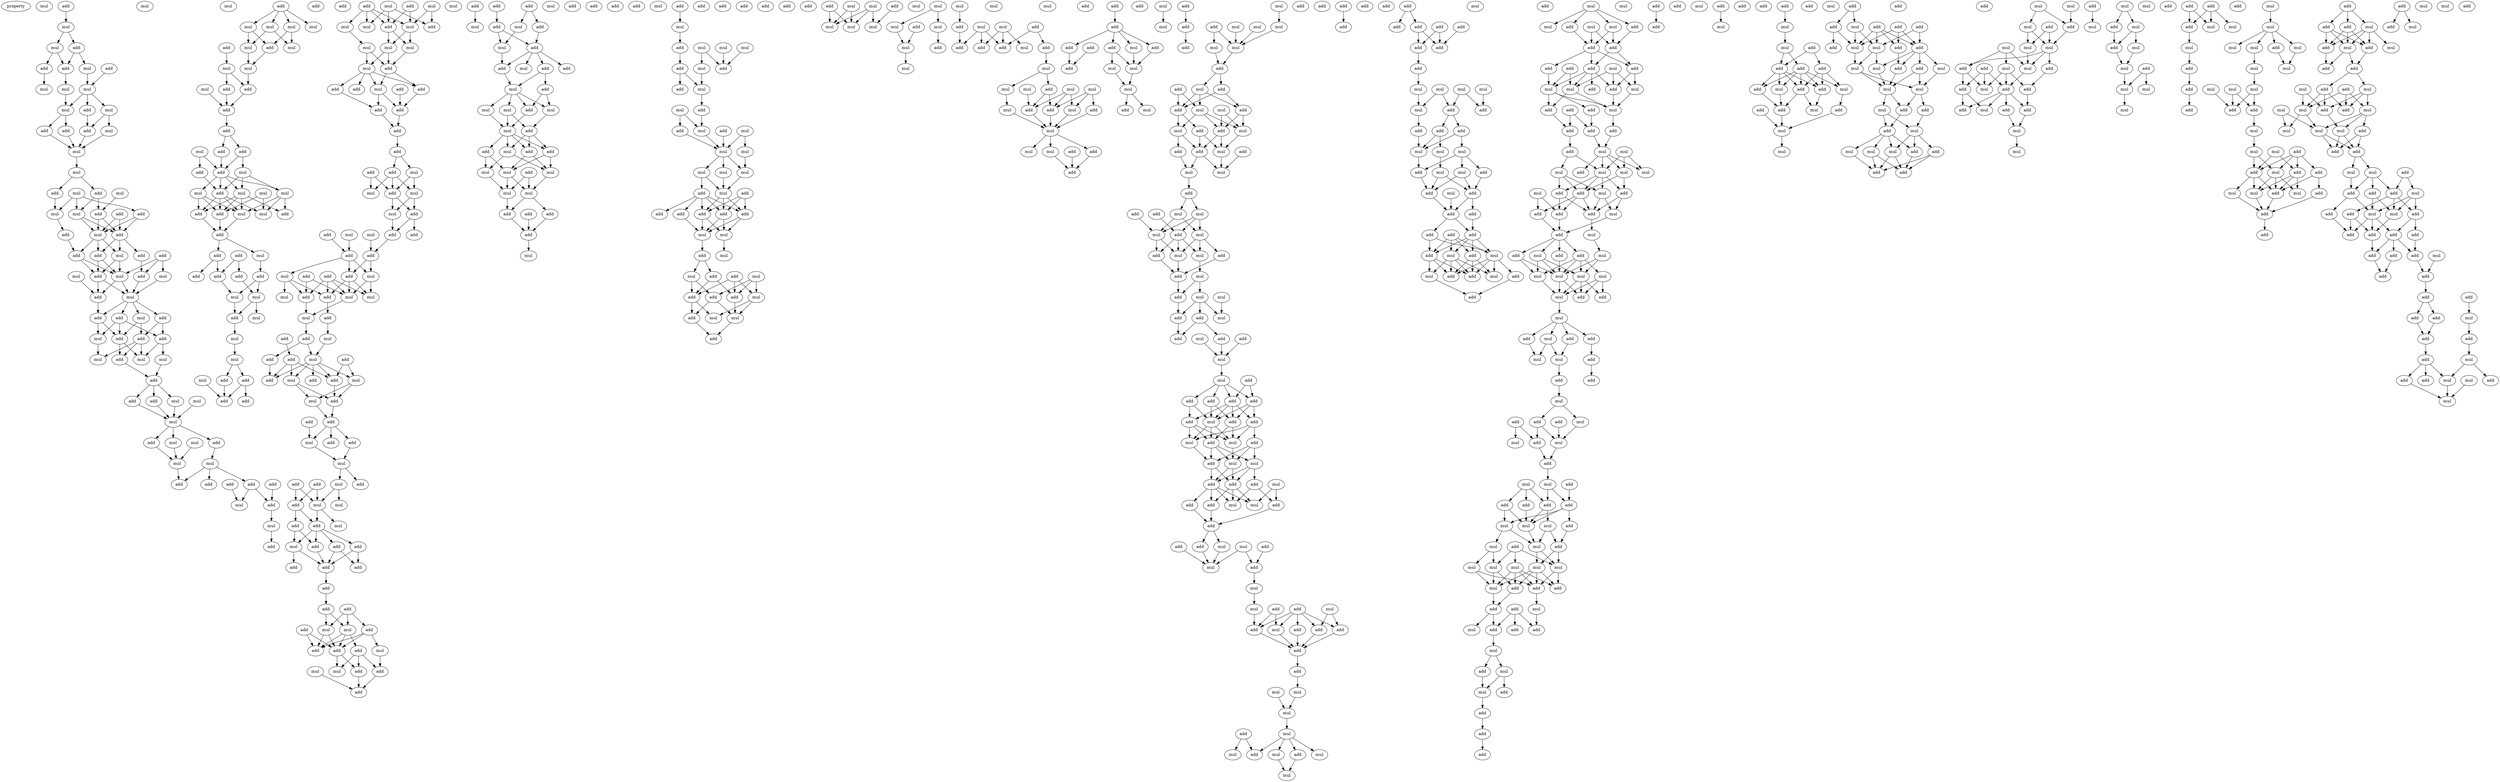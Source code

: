 digraph {
    node [fontcolor=black]
    property [mul=2,lf=1.1]
    0 [ label = mul ];
    1 [ label = add ];
    2 [ label = mul ];
    3 [ label = mul ];
    4 [ label = mul ];
    5 [ label = mul ];
    6 [ label = add ];
    7 [ label = add ];
    8 [ label = add ];
    9 [ label = add ];
    10 [ label = mul ];
    11 [ label = mul ];
    12 [ label = mul ];
    13 [ label = mul ];
    14 [ label = mul ];
    15 [ label = mul ];
    16 [ label = add ];
    17 [ label = add ];
    18 [ label = add ];
    19 [ label = add ];
    20 [ label = mul ];
    21 [ label = mul ];
    22 [ label = mul ];
    23 [ label = add ];
    24 [ label = add ];
    25 [ label = mul ];
    26 [ label = mul ];
    27 [ label = mul ];
    28 [ label = add ];
    29 [ label = add ];
    30 [ label = mul ];
    31 [ label = add ];
    32 [ label = mul ];
    33 [ label = add ];
    34 [ label = add ];
    35 [ label = add ];
    36 [ label = add ];
    37 [ label = add ];
    38 [ label = add ];
    39 [ label = mul ];
    40 [ label = mul ];
    41 [ label = add ];
    42 [ label = mul ];
    43 [ label = mul ];
    44 [ label = add ];
    45 [ label = mul ];
    46 [ label = add ];
    47 [ label = add ];
    48 [ label = mul ];
    49 [ label = add ];
    50 [ label = add ];
    51 [ label = mul ];
    52 [ label = add ];
    53 [ label = add ];
    54 [ label = add ];
    55 [ label = mul ];
    56 [ label = add ];
    57 [ label = mul ];
    58 [ label = mul ];
    59 [ label = add ];
    60 [ label = add ];
    61 [ label = add ];
    62 [ label = mul ];
    63 [ label = mul ];
    64 [ label = mul ];
    65 [ label = add ];
    66 [ label = mul ];
    67 [ label = add ];
    68 [ label = mul ];
    69 [ label = mul ];
    70 [ label = mul ];
    71 [ label = add ];
    72 [ label = add ];
    73 [ label = add ];
    74 [ label = add ];
    75 [ label = add ];
    76 [ label = mul ];
    77 [ label = add ];
    78 [ label = mul ];
    79 [ label = add ];
    80 [ label = add ];
    81 [ label = mul ];
    82 [ label = mul ];
    83 [ label = mul ];
    84 [ label = mul ];
    85 [ label = mul ];
    86 [ label = add ];
    87 [ label = add ];
    88 [ label = mul ];
    89 [ label = mul ];
    90 [ label = mul ];
    91 [ label = mul ];
    92 [ label = add ];
    93 [ label = add ];
    94 [ label = add ];
    95 [ label = add ];
    96 [ label = add ];
    97 [ label = add ];
    98 [ label = add ];
    99 [ label = mul ];
    100 [ label = mul ];
    101 [ label = add ];
    102 [ label = add ];
    103 [ label = mul ];
    104 [ label = mul ];
    105 [ label = add ];
    106 [ label = mul ];
    107 [ label = mul ];
    108 [ label = add ];
    109 [ label = add ];
    110 [ label = add ];
    111 [ label = mul ];
    112 [ label = mul ];
    113 [ label = add ];
    114 [ label = add ];
    115 [ label = mul ];
    116 [ label = add ];
    117 [ label = add ];
    118 [ label = add ];
    119 [ label = add ];
    120 [ label = add ];
    121 [ label = mul ];
    122 [ label = mul ];
    123 [ label = add ];
    124 [ label = mul ];
    125 [ label = mul ];
    126 [ label = mul ];
    127 [ label = add ];
    128 [ label = add ];
    129 [ label = mul ];
    130 [ label = add ];
    131 [ label = add ];
    132 [ label = add ];
    133 [ label = add ];
    134 [ label = mul ];
    135 [ label = mul ];
    136 [ label = add ];
    137 [ label = add ];
    138 [ label = add ];
    139 [ label = mul ];
    140 [ label = mul ];
    141 [ label = mul ];
    142 [ label = mul ];
    143 [ label = mul ];
    144 [ label = mul ];
    145 [ label = add ];
    146 [ label = mul ];
    147 [ label = add ];
    148 [ label = add ];
    149 [ label = add ];
    150 [ label = mul ];
    151 [ label = add ];
    152 [ label = add ];
    153 [ label = add ];
    154 [ label = add ];
    155 [ label = add ];
    156 [ label = add ];
    157 [ label = mul ];
    158 [ label = add ];
    159 [ label = mul ];
    160 [ label = add ];
    161 [ label = mul ];
    162 [ label = mul ];
    163 [ label = add ];
    164 [ label = mul ];
    165 [ label = add ];
    166 [ label = add ];
    167 [ label = add ];
    168 [ label = mul ];
    169 [ label = add ];
    170 [ label = add ];
    171 [ label = add ];
    172 [ label = mul ];
    173 [ label = add ];
    174 [ label = add ];
    175 [ label = mul ];
    176 [ label = add ];
    177 [ label = mul ];
    178 [ label = mul ];
    179 [ label = add ];
    180 [ label = mul ];
    181 [ label = mul ];
    182 [ label = add ];
    183 [ label = add ];
    184 [ label = add ];
    185 [ label = mul ];
    186 [ label = add ];
    187 [ label = mul ];
    188 [ label = add ];
    189 [ label = add ];
    190 [ label = mul ];
    191 [ label = mul ];
    192 [ label = add ];
    193 [ label = add ];
    194 [ label = add ];
    195 [ label = mul ];
    196 [ label = add ];
    197 [ label = add ];
    198 [ label = add ];
    199 [ label = mul ];
    200 [ label = add ];
    201 [ label = add ];
    202 [ label = mul ];
    203 [ label = mul ];
    204 [ label = mul ];
    205 [ label = add ];
    206 [ label = add ];
    207 [ label = add ];
    208 [ label = add ];
    209 [ label = mul ];
    210 [ label = mul ];
    211 [ label = mul ];
    212 [ label = add ];
    213 [ label = add ];
    214 [ label = add ];
    215 [ label = mul ];
    216 [ label = add ];
    217 [ label = add ];
    218 [ label = add ];
    219 [ label = add ];
    220 [ label = add ];
    221 [ label = add ];
    222 [ label = add ];
    223 [ label = add ];
    224 [ label = add ];
    225 [ label = mul ];
    226 [ label = mul ];
    227 [ label = add ];
    228 [ label = add ];
    229 [ label = add ];
    230 [ label = add ];
    231 [ label = mul ];
    232 [ label = mul ];
    233 [ label = add ];
    234 [ label = add ];
    235 [ label = mul ];
    236 [ label = add ];
    237 [ label = add ];
    238 [ label = add ];
    239 [ label = add ];
    240 [ label = mul ];
    241 [ label = add ];
    242 [ label = mul ];
    243 [ label = add ];
    244 [ label = mul ];
    245 [ label = mul ];
    246 [ label = add ];
    247 [ label = add ];
    248 [ label = add ];
    249 [ label = add ];
    250 [ label = mul ];
    251 [ label = add ];
    252 [ label = mul ];
    253 [ label = add ];
    254 [ label = mul ];
    255 [ label = mul ];
    256 [ label = mul ];
    257 [ label = add ];
    258 [ label = add ];
    259 [ label = mul ];
    260 [ label = mul ];
    261 [ label = add ];
    262 [ label = add ];
    263 [ label = add ];
    264 [ label = add ];
    265 [ label = add ];
    266 [ label = mul ];
    267 [ label = mul ];
    268 [ label = mul ];
    269 [ label = mul ];
    270 [ label = mul ];
    271 [ label = add ];
    272 [ label = add ];
    273 [ label = add ];
    274 [ label = add ];
    275 [ label = mul ];
    276 [ label = add ];
    277 [ label = add ];
    278 [ label = mul ];
    279 [ label = add ];
    280 [ label = add ];
    281 [ label = mul ];
    282 [ label = mul ];
    283 [ label = mul ];
    284 [ label = mul ];
    285 [ label = add ];
    286 [ label = mul ];
    287 [ label = add ];
    288 [ label = add ];
    289 [ label = add ];
    290 [ label = mul ];
    291 [ label = mul ];
    292 [ label = add ];
    293 [ label = add ];
    294 [ label = add ];
    295 [ label = add ];
    296 [ label = mul ];
    297 [ label = mul ];
    298 [ label = mul ];
    299 [ label = mul ];
    300 [ label = mul ];
    301 [ label = add ];
    302 [ label = mul ];
    303 [ label = mul ];
    304 [ label = add ];
    305 [ label = add ];
    306 [ label = mul ];
    307 [ label = add ];
    308 [ label = add ];
    309 [ label = add ];
    310 [ label = add ];
    311 [ label = add ];
    312 [ label = mul ];
    313 [ label = mul ];
    314 [ label = add ];
    315 [ label = mul ];
    316 [ label = mul ];
    317 [ label = mul ];
    318 [ label = add ];
    319 [ label = add ];
    320 [ label = add ];
    321 [ label = add ];
    322 [ label = mul ];
    323 [ label = add ];
    324 [ label = mul ];
    325 [ label = add ];
    326 [ label = mul ];
    327 [ label = add ];
    328 [ label = add ];
    329 [ label = add ];
    330 [ label = add ];
    331 [ label = add ];
    332 [ label = mul ];
    333 [ label = mul ];
    334 [ label = add ];
    335 [ label = mul ];
    336 [ label = mul ];
    337 [ label = mul ];
    338 [ label = mul ];
    339 [ label = mul ];
    340 [ label = add ];
    341 [ label = mul ];
    342 [ label = mul ];
    343 [ label = mul ];
    344 [ label = add ];
    345 [ label = mul ];
    346 [ label = mul ];
    347 [ label = mul ];
    348 [ label = add ];
    349 [ label = add ];
    350 [ label = mul ];
    351 [ label = mul ];
    352 [ label = add ];
    353 [ label = mul ];
    354 [ label = add ];
    355 [ label = add ];
    356 [ label = add ];
    357 [ label = mul ];
    358 [ label = mul ];
    359 [ label = mul ];
    360 [ label = mul ];
    361 [ label = mul ];
    362 [ label = add ];
    363 [ label = add ];
    364 [ label = add ];
    365 [ label = mul ];
    366 [ label = add ];
    367 [ label = mul ];
    368 [ label = mul ];
    369 [ label = mul ];
    370 [ label = add ];
    371 [ label = add ];
    372 [ label = mul ];
    373 [ label = mul ];
    374 [ label = add ];
    375 [ label = add ];
    376 [ label = add ];
    377 [ label = add ];
    378 [ label = add ];
    379 [ label = add ];
    380 [ label = add ];
    381 [ label = add ];
    382 [ label = mul ];
    383 [ label = add ];
    384 [ label = add ];
    385 [ label = mul ];
    386 [ label = mul ];
    387 [ label = mul ];
    388 [ label = mul ];
    389 [ label = add ];
    390 [ label = add ];
    391 [ label = mul ];
    392 [ label = add ];
    393 [ label = mul ];
    394 [ label = add ];
    395 [ label = mul ];
    396 [ label = mul ];
    397 [ label = mul ];
    398 [ label = add ];
    399 [ label = mul ];
    400 [ label = mul ];
    401 [ label = mul ];
    402 [ label = add ];
    403 [ label = mul ];
    404 [ label = add ];
    405 [ label = add ];
    406 [ label = mul ];
    407 [ label = add ];
    408 [ label = mul ];
    409 [ label = add ];
    410 [ label = mul ];
    411 [ label = mul ];
    412 [ label = add ];
    413 [ label = add ];
    414 [ label = add ];
    415 [ label = add ];
    416 [ label = mul ];
    417 [ label = add ];
    418 [ label = mul ];
    419 [ label = mul ];
    420 [ label = add ];
    421 [ label = add ];
    422 [ label = add ];
    423 [ label = mul ];
    424 [ label = mul ];
    425 [ label = mul ];
    426 [ label = add ];
    427 [ label = mul ];
    428 [ label = add ];
    429 [ label = add ];
    430 [ label = mul ];
    431 [ label = mul ];
    432 [ label = add ];
    433 [ label = mul ];
    434 [ label = mul ];
    435 [ label = add ];
    436 [ label = mul ];
    437 [ label = mul ];
    438 [ label = add ];
    439 [ label = add ];
    440 [ label = add ];
    441 [ label = mul ];
    442 [ label = add ];
    443 [ label = add ];
    444 [ label = mul ];
    445 [ label = add ];
    446 [ label = mul ];
    447 [ label = add ];
    448 [ label = add ];
    449 [ label = add ];
    450 [ label = add ];
    451 [ label = add ];
    452 [ label = mul ];
    453 [ label = add ];
    454 [ label = add ];
    455 [ label = mul ];
    456 [ label = add ];
    457 [ label = mul ];
    458 [ label = add ];
    459 [ label = add ];
    460 [ label = mul ];
    461 [ label = mul ];
    462 [ label = mul ];
    463 [ label = add ];
    464 [ label = add ];
    465 [ label = add ];
    466 [ label = add ];
    467 [ label = add ];
    468 [ label = mul ];
    469 [ label = add ];
    470 [ label = mul ];
    471 [ label = add ];
    472 [ label = add ];
    473 [ label = add ];
    474 [ label = mul ];
    475 [ label = mul ];
    476 [ label = add ];
    477 [ label = add ];
    478 [ label = mul ];
    479 [ label = mul ];
    480 [ label = mul ];
    481 [ label = add ];
    482 [ label = add ];
    483 [ label = mul ];
    484 [ label = mul ];
    485 [ label = add ];
    486 [ label = add ];
    487 [ label = add ];
    488 [ label = add ];
    489 [ label = add ];
    490 [ label = add ];
    491 [ label = add ];
    492 [ label = add ];
    493 [ label = mul ];
    494 [ label = mul ];
    495 [ label = mul ];
    496 [ label = add ];
    497 [ label = mul ];
    498 [ label = add ];
    499 [ label = add ];
    500 [ label = mul ];
    501 [ label = mul ];
    502 [ label = mul ];
    503 [ label = mul ];
    504 [ label = add ];
    505 [ label = add ];
    506 [ label = add ];
    507 [ label = add ];
    508 [ label = add ];
    509 [ label = add ];
    510 [ label = add ];
    511 [ label = add ];
    512 [ label = add ];
    513 [ label = mul ];
    514 [ label = add ];
    515 [ label = add ];
    516 [ label = add ];
    517 [ label = mul ];
    518 [ label = mul ];
    519 [ label = mul ];
    520 [ label = mul ];
    521 [ label = mul ];
    522 [ label = add ];
    523 [ label = add ];
    524 [ label = add ];
    525 [ label = add ];
    526 [ label = add ];
    527 [ label = mul ];
    528 [ label = mul ];
    529 [ label = mul ];
    530 [ label = mul ];
    531 [ label = mul ];
    532 [ label = add ];
    533 [ label = add ];
    534 [ label = add ];
    535 [ label = add ];
    536 [ label = mul ];
    537 [ label = add ];
    538 [ label = add ];
    539 [ label = add ];
    540 [ label = add ];
    541 [ label = add ];
    542 [ label = add ];
    543 [ label = add ];
    544 [ label = mul ];
    545 [ label = mul ];
    546 [ label = add ];
    547 [ label = mul ];
    548 [ label = add ];
    549 [ label = mul ];
    550 [ label = add ];
    551 [ label = add ];
    552 [ label = add ];
    553 [ label = mul ];
    554 [ label = add ];
    555 [ label = mul ];
    556 [ label = mul ];
    557 [ label = mul ];
    558 [ label = add ];
    559 [ label = add ];
    560 [ label = add ];
    561 [ label = add ];
    562 [ label = add ];
    563 [ label = mul ];
    564 [ label = add ];
    565 [ label = add ];
    566 [ label = add ];
    567 [ label = mul ];
    568 [ label = mul ];
    569 [ label = add ];
    570 [ label = mul ];
    571 [ label = add ];
    572 [ label = mul ];
    573 [ label = add ];
    574 [ label = add ];
    575 [ label = add ];
    576 [ label = add ];
    577 [ label = add ];
    578 [ label = mul ];
    579 [ label = add ];
    580 [ label = mul ];
    581 [ label = add ];
    582 [ label = mul ];
    583 [ label = mul ];
    584 [ label = mul ];
    585 [ label = mul ];
    586 [ label = add ];
    587 [ label = add ];
    588 [ label = add ];
    589 [ label = mul ];
    590 [ label = mul ];
    591 [ label = mul ];
    592 [ label = add ];
    593 [ label = add ];
    594 [ label = add ];
    595 [ label = mul ];
    596 [ label = add ];
    597 [ label = mul ];
    598 [ label = add ];
    599 [ label = add ];
    600 [ label = add ];
    601 [ label = mul ];
    602 [ label = mul ];
    603 [ label = mul ];
    604 [ label = mul ];
    605 [ label = mul ];
    606 [ label = mul ];
    607 [ label = mul ];
    608 [ label = add ];
    609 [ label = add ];
    610 [ label = mul ];
    611 [ label = add ];
    612 [ label = add ];
    613 [ label = add ];
    614 [ label = mul ];
    615 [ label = mul ];
    616 [ label = mul ];
    617 [ label = add ];
    618 [ label = add ];
    619 [ label = add ];
    620 [ label = mul ];
    621 [ label = add ];
    622 [ label = add ];
    623 [ label = mul ];
    624 [ label = add ];
    625 [ label = add ];
    626 [ label = mul ];
    627 [ label = mul ];
    628 [ label = add ];
    629 [ label = mul ];
    630 [ label = mul ];
    631 [ label = add ];
    632 [ label = add ];
    633 [ label = add ];
    634 [ label = add ];
    635 [ label = add ];
    636 [ label = mul ];
    637 [ label = mul ];
    638 [ label = mul ];
    639 [ label = add ];
    640 [ label = mul ];
    641 [ label = mul ];
    642 [ label = add ];
    643 [ label = add ];
    644 [ label = mul ];
    645 [ label = mul ];
    646 [ label = mul ];
    647 [ label = mul ];
    648 [ label = mul ];
    649 [ label = mul ];
    650 [ label = add ];
    651 [ label = add ];
    652 [ label = add ];
    653 [ label = add ];
    654 [ label = add ];
    655 [ label = mul ];
    656 [ label = mul ];
    657 [ label = add ];
    658 [ label = add ];
    659 [ label = add ];
    660 [ label = add ];
    661 [ label = mul ];
    662 [ label = add ];
    663 [ label = add ];
    664 [ label = mul ];
    665 [ label = add ];
    666 [ label = add ];
    667 [ label = mul ];
    668 [ label = mul ];
    669 [ label = add ];
    670 [ label = add ];
    671 [ label = add ];
    672 [ label = mul ];
    673 [ label = add ];
    674 [ label = add ];
    675 [ label = add ];
    676 [ label = add ];
    677 [ label = mul ];
    678 [ label = add ];
    679 [ label = mul ];
    680 [ label = add ];
    681 [ label = add ];
    682 [ label = add ];
    683 [ label = add ];
    684 [ label = add ];
    685 [ label = mul ];
    686 [ label = add ];
    687 [ label = mul ];
    688 [ label = add ];
    689 [ label = add ];
    690 [ label = add ];
    691 [ label = add ];
    692 [ label = mul ];
    693 [ label = mul ];
    694 [ label = mul ];
    695 [ label = mul ];
    696 [ label = add ];
    697 [ label = add ];
    698 [ label = add ];
    699 [ label = add ];
    700 [ label = add ];
    701 [ label = mul ];
    702 [ label = mul ];
    703 [ label = add ];
    704 [ label = add ];
    705 [ label = mul ];
    706 [ label = add ];
    707 [ label = mul ];
    708 [ label = add ];
    709 [ label = mul ];
    710 [ label = mul ];
    711 [ label = add ];
    712 [ label = mul ];
    713 [ label = mul ];
    714 [ label = add ];
    715 [ label = add ];
    716 [ label = add ];
    717 [ label = mul ];
    718 [ label = add ];
    719 [ label = mul ];
    720 [ label = add ];
    721 [ label = mul ];
    722 [ label = mul ];
    723 [ label = add ];
    724 [ label = add ];
    725 [ label = mul ];
    726 [ label = add ];
    727 [ label = add ];
    728 [ label = mul ];
    729 [ label = mul ];
    730 [ label = add ];
    731 [ label = mul ];
    732 [ label = add ];
    733 [ label = mul ];
    734 [ label = mul ];
    735 [ label = mul ];
    736 [ label = add ];
    737 [ label = add ];
    738 [ label = add ];
    739 [ label = mul ];
    740 [ label = mul ];
    741 [ label = add ];
    742 [ label = add ];
    743 [ label = mul ];
    744 [ label = add ];
    745 [ label = mul ];
    746 [ label = add ];
    747 [ label = add ];
    748 [ label = add ];
    749 [ label = mul ];
    750 [ label = add ];
    751 [ label = mul ];
    752 [ label = mul ];
    753 [ label = mul ];
    754 [ label = mul ];
    755 [ label = add ];
    756 [ label = add ];
    757 [ label = mul ];
    758 [ label = mul ];
    759 [ label = add ];
    760 [ label = mul ];
    761 [ label = mul ];
    762 [ label = mul ];
    763 [ label = mul ];
    764 [ label = add ];
    765 [ label = add ];
    766 [ label = add ];
    767 [ label = mul ];
    768 [ label = mul ];
    769 [ label = add ];
    770 [ label = mul ];
    771 [ label = add ];
    772 [ label = add ];
    773 [ label = add ];
    774 [ label = add ];
    775 [ label = mul ];
    776 [ label = mul ];
    777 [ label = mul ];
    778 [ label = mul ];
    779 [ label = add ];
    780 [ label = mul ];
    781 [ label = mul ];
    782 [ label = mul ];
    783 [ label = mul ];
    784 [ label = mul ];
    785 [ label = mul ];
    786 [ label = add ];
    787 [ label = add ];
    788 [ label = mul ];
    789 [ label = mul ];
    790 [ label = mul ];
    791 [ label = add ];
    792 [ label = add ];
    793 [ label = add ];
    794 [ label = mul ];
    795 [ label = add ];
    796 [ label = mul ];
    797 [ label = add ];
    798 [ label = add ];
    799 [ label = mul ];
    800 [ label = mul ];
    801 [ label = add ];
    802 [ label = add ];
    803 [ label = add ];
    804 [ label = add ];
    805 [ label = mul ];
    806 [ label = add ];
    807 [ label = add ];
    808 [ label = add ];
    809 [ label = mul ];
    810 [ label = mul ];
    811 [ label = add ];
    812 [ label = add ];
    813 [ label = mul ];
    814 [ label = add ];
    815 [ label = mul ];
    816 [ label = add ];
    817 [ label = mul ];
    818 [ label = add ];
    819 [ label = mul ];
    820 [ label = add ];
    821 [ label = mul ];
    822 [ label = mul ];
    823 [ label = add ];
    824 [ label = mul ];
    825 [ label = mul ];
    826 [ label = add ];
    827 [ label = add ];
    828 [ label = mul ];
    829 [ label = add ];
    830 [ label = mul ];
    831 [ label = mul ];
    832 [ label = add ];
    833 [ label = add ];
    834 [ label = add ];
    835 [ label = add ];
    836 [ label = mul ];
    837 [ label = add ];
    838 [ label = mul ];
    839 [ label = add ];
    840 [ label = add ];
    841 [ label = add ];
    842 [ label = add ];
    843 [ label = add ];
    844 [ label = mul ];
    845 [ label = add ];
    846 [ label = add ];
    847 [ label = add ];
    848 [ label = add ];
    849 [ label = add ];
    850 [ label = add ];
    851 [ label = add ];
    852 [ label = mul ];
    853 [ label = add ];
    854 [ label = add ];
    855 [ label = add ];
    856 [ label = add ];
    857 [ label = add ];
    858 [ label = mul ];
    859 [ label = mul ];
    860 [ label = mul ];
    861 [ label = add ];
    862 [ label = add ];
    863 [ label = add ];
    864 [ label = mul ];
    865 [ label = add ];
    866 [ label = add ];
    867 [ label = mul ];
    868 [ label = mul ];
    869 [ label = mul ];
    870 [ label = add ];
    1 -> 4 [ name = 0 ];
    4 -> 5 [ name = 1 ];
    4 -> 6 [ name = 2 ];
    5 -> 7 [ name = 3 ];
    5 -> 9 [ name = 4 ];
    6 -> 9 [ name = 5 ];
    6 -> 10 [ name = 6 ];
    7 -> 11 [ name = 7 ];
    8 -> 13 [ name = 8 ];
    9 -> 12 [ name = 9 ];
    10 -> 13 [ name = 10 ];
    12 -> 14 [ name = 11 ];
    13 -> 14 [ name = 12 ];
    13 -> 15 [ name = 13 ];
    13 -> 16 [ name = 14 ];
    14 -> 17 [ name = 15 ];
    14 -> 18 [ name = 16 ];
    15 -> 19 [ name = 17 ];
    15 -> 20 [ name = 18 ];
    16 -> 19 [ name = 19 ];
    17 -> 21 [ name = 20 ];
    18 -> 21 [ name = 21 ];
    19 -> 21 [ name = 22 ];
    20 -> 21 [ name = 23 ];
    21 -> 22 [ name = 24 ];
    22 -> 23 [ name = 25 ];
    22 -> 24 [ name = 26 ];
    23 -> 27 [ name = 27 ];
    24 -> 30 [ name = 28 ];
    24 -> 31 [ name = 29 ];
    25 -> 31 [ name = 30 ];
    26 -> 27 [ name = 31 ];
    26 -> 29 [ name = 32 ];
    26 -> 30 [ name = 33 ];
    27 -> 33 [ name = 34 ];
    28 -> 32 [ name = 35 ];
    28 -> 34 [ name = 36 ];
    29 -> 32 [ name = 37 ];
    29 -> 34 [ name = 38 ];
    30 -> 32 [ name = 39 ];
    30 -> 34 [ name = 40 ];
    31 -> 32 [ name = 41 ];
    31 -> 34 [ name = 42 ];
    32 -> 35 [ name = 43 ];
    32 -> 38 [ name = 44 ];
    32 -> 39 [ name = 45 ];
    33 -> 35 [ name = 46 ];
    34 -> 37 [ name = 47 ];
    34 -> 38 [ name = 48 ];
    34 -> 39 [ name = 49 ];
    35 -> 40 [ name = 50 ];
    35 -> 41 [ name = 51 ];
    36 -> 40 [ name = 52 ];
    36 -> 42 [ name = 53 ];
    36 -> 44 [ name = 54 ];
    37 -> 44 [ name = 55 ];
    38 -> 40 [ name = 56 ];
    38 -> 41 [ name = 57 ];
    39 -> 40 [ name = 58 ];
    39 -> 41 [ name = 59 ];
    40 -> 45 [ name = 60 ];
    40 -> 46 [ name = 61 ];
    41 -> 45 [ name = 62 ];
    41 -> 46 [ name = 63 ];
    42 -> 45 [ name = 64 ];
    43 -> 46 [ name = 65 ];
    44 -> 45 [ name = 66 ];
    45 -> 47 [ name = 67 ];
    45 -> 48 [ name = 68 ];
    45 -> 49 [ name = 69 ];
    45 -> 50 [ name = 70 ];
    46 -> 47 [ name = 71 ];
    47 -> 51 [ name = 72 ];
    47 -> 52 [ name = 73 ];
    48 -> 52 [ name = 74 ];
    48 -> 53 [ name = 75 ];
    49 -> 51 [ name = 76 ];
    49 -> 52 [ name = 77 ];
    49 -> 54 [ name = 78 ];
    50 -> 53 [ name = 79 ];
    50 -> 54 [ name = 80 ];
    51 -> 55 [ name = 81 ];
    52 -> 56 [ name = 82 ];
    52 -> 57 [ name = 83 ];
    53 -> 55 [ name = 84 ];
    53 -> 56 [ name = 85 ];
    53 -> 57 [ name = 86 ];
    54 -> 57 [ name = 87 ];
    54 -> 58 [ name = 88 ];
    56 -> 59 [ name = 89 ];
    58 -> 59 [ name = 90 ];
    59 -> 60 [ name = 91 ];
    59 -> 61 [ name = 92 ];
    59 -> 62 [ name = 93 ];
    60 -> 64 [ name = 94 ];
    61 -> 64 [ name = 95 ];
    62 -> 64 [ name = 96 ];
    63 -> 64 [ name = 97 ];
    64 -> 65 [ name = 98 ];
    64 -> 66 [ name = 99 ];
    64 -> 67 [ name = 100 ];
    65 -> 69 [ name = 101 ];
    66 -> 69 [ name = 102 ];
    67 -> 70 [ name = 103 ];
    68 -> 69 [ name = 104 ];
    69 -> 75 [ name = 105 ];
    70 -> 71 [ name = 106 ];
    70 -> 73 [ name = 107 ];
    70 -> 75 [ name = 108 ];
    72 -> 77 [ name = 109 ];
    73 -> 76 [ name = 110 ];
    73 -> 77 [ name = 111 ];
    74 -> 76 [ name = 112 ];
    77 -> 78 [ name = 113 ];
    78 -> 79 [ name = 114 ];
    80 -> 81 [ name = 115 ];
    80 -> 82 [ name = 116 ];
    80 -> 83 [ name = 117 ];
    80 -> 84 [ name = 118 ];
    81 -> 85 [ name = 119 ];
    81 -> 87 [ name = 120 ];
    82 -> 87 [ name = 121 ];
    82 -> 88 [ name = 122 ];
    84 -> 85 [ name = 123 ];
    84 -> 88 [ name = 124 ];
    85 -> 90 [ name = 125 ];
    86 -> 89 [ name = 126 ];
    87 -> 90 [ name = 127 ];
    89 -> 92 [ name = 128 ];
    89 -> 93 [ name = 129 ];
    90 -> 92 [ name = 130 ];
    91 -> 94 [ name = 131 ];
    92 -> 94 [ name = 132 ];
    93 -> 94 [ name = 133 ];
    94 -> 95 [ name = 134 ];
    95 -> 96 [ name = 135 ];
    95 -> 97 [ name = 136 ];
    96 -> 100 [ name = 137 ];
    96 -> 101 [ name = 138 ];
    97 -> 101 [ name = 139 ];
    99 -> 101 [ name = 140 ];
    99 -> 102 [ name = 141 ];
    100 -> 103 [ name = 142 ];
    100 -> 105 [ name = 143 ];
    100 -> 106 [ name = 144 ];
    101 -> 103 [ name = 145 ];
    101 -> 104 [ name = 146 ];
    101 -> 105 [ name = 147 ];
    101 -> 106 [ name = 148 ];
    102 -> 105 [ name = 149 ];
    103 -> 108 [ name = 150 ];
    103 -> 109 [ name = 151 ];
    103 -> 110 [ name = 152 ];
    103 -> 112 [ name = 153 ];
    104 -> 109 [ name = 154 ];
    104 -> 110 [ name = 155 ];
    104 -> 112 [ name = 156 ];
    105 -> 109 [ name = 157 ];
    105 -> 110 [ name = 158 ];
    105 -> 111 [ name = 159 ];
    105 -> 112 [ name = 160 ];
    106 -> 108 [ name = 161 ];
    106 -> 111 [ name = 162 ];
    106 -> 112 [ name = 163 ];
    107 -> 109 [ name = 164 ];
    107 -> 111 [ name = 165 ];
    109 -> 113 [ name = 166 ];
    110 -> 113 [ name = 167 ];
    112 -> 113 [ name = 168 ];
    113 -> 114 [ name = 169 ];
    113 -> 115 [ name = 170 ];
    114 -> 117 [ name = 171 ];
    114 -> 120 [ name = 172 ];
    115 -> 119 [ name = 173 ];
    116 -> 117 [ name = 174 ];
    116 -> 118 [ name = 175 ];
    117 -> 122 [ name = 176 ];
    118 -> 121 [ name = 177 ];
    119 -> 121 [ name = 178 ];
    119 -> 122 [ name = 179 ];
    121 -> 123 [ name = 180 ];
    121 -> 124 [ name = 181 ];
    122 -> 123 [ name = 182 ];
    123 -> 125 [ name = 183 ];
    125 -> 126 [ name = 184 ];
    126 -> 127 [ name = 185 ];
    126 -> 128 [ name = 186 ];
    127 -> 131 [ name = 187 ];
    128 -> 130 [ name = 188 ];
    128 -> 131 [ name = 189 ];
    129 -> 131 [ name = 190 ];
    133 -> 137 [ name = 191 ];
    133 -> 139 [ name = 192 ];
    134 -> 137 [ name = 193 ];
    134 -> 138 [ name = 194 ];
    134 -> 141 [ name = 195 ];
    135 -> 138 [ name = 196 ];
    135 -> 139 [ name = 197 ];
    136 -> 137 [ name = 198 ];
    136 -> 139 [ name = 199 ];
    136 -> 140 [ name = 200 ];
    136 -> 141 [ name = 201 ];
    137 -> 143 [ name = 202 ];
    137 -> 144 [ name = 203 ];
    139 -> 143 [ name = 204 ];
    139 -> 144 [ name = 205 ];
    140 -> 142 [ name = 206 ];
    142 -> 145 [ name = 207 ];
    142 -> 146 [ name = 208 ];
    143 -> 145 [ name = 209 ];
    143 -> 146 [ name = 210 ];
    144 -> 145 [ name = 211 ];
    145 -> 150 [ name = 212 ];
    145 -> 151 [ name = 213 ];
    146 -> 147 [ name = 214 ];
    146 -> 148 [ name = 215 ];
    146 -> 150 [ name = 216 ];
    146 -> 151 [ name = 217 ];
    147 -> 152 [ name = 218 ];
    149 -> 153 [ name = 219 ];
    150 -> 152 [ name = 220 ];
    150 -> 153 [ name = 221 ];
    151 -> 153 [ name = 222 ];
    152 -> 154 [ name = 223 ];
    153 -> 154 [ name = 224 ];
    154 -> 155 [ name = 225 ];
    155 -> 157 [ name = 226 ];
    155 -> 158 [ name = 227 ];
    156 -> 160 [ name = 228 ];
    156 -> 161 [ name = 229 ];
    157 -> 159 [ name = 230 ];
    157 -> 160 [ name = 231 ];
    158 -> 159 [ name = 232 ];
    158 -> 160 [ name = 233 ];
    158 -> 161 [ name = 234 ];
    159 -> 162 [ name = 235 ];
    159 -> 163 [ name = 236 ];
    160 -> 162 [ name = 237 ];
    160 -> 163 [ name = 238 ];
    162 -> 166 [ name = 239 ];
    163 -> 166 [ name = 240 ];
    163 -> 167 [ name = 241 ];
    164 -> 170 [ name = 242 ];
    165 -> 170 [ name = 243 ];
    166 -> 169 [ name = 244 ];
    168 -> 169 [ name = 245 ];
    169 -> 172 [ name = 246 ];
    169 -> 173 [ name = 247 ];
    170 -> 172 [ name = 248 ];
    170 -> 173 [ name = 249 ];
    170 -> 175 [ name = 250 ];
    171 -> 176 [ name = 251 ];
    171 -> 177 [ name = 252 ];
    172 -> 177 [ name = 253 ];
    172 -> 178 [ name = 254 ];
    173 -> 177 [ name = 255 ];
    173 -> 178 [ name = 256 ];
    173 -> 179 [ name = 257 ];
    174 -> 176 [ name = 258 ];
    174 -> 177 [ name = 259 ];
    174 -> 178 [ name = 260 ];
    174 -> 179 [ name = 261 ];
    175 -> 176 [ name = 262 ];
    175 -> 179 [ name = 263 ];
    175 -> 180 [ name = 264 ];
    176 -> 181 [ name = 265 ];
    177 -> 181 [ name = 266 ];
    179 -> 182 [ name = 267 ];
    181 -> 184 [ name = 268 ];
    182 -> 185 [ name = 269 ];
    183 -> 188 [ name = 270 ];
    184 -> 187 [ name = 271 ];
    184 -> 189 [ name = 272 ];
    185 -> 187 [ name = 273 ];
    186 -> 191 [ name = 274 ];
    186 -> 194 [ name = 275 ];
    187 -> 190 [ name = 276 ];
    187 -> 191 [ name = 277 ];
    187 -> 192 [ name = 278 ];
    187 -> 193 [ name = 279 ];
    187 -> 194 [ name = 280 ];
    188 -> 190 [ name = 281 ];
    188 -> 193 [ name = 282 ];
    188 -> 194 [ name = 283 ];
    189 -> 193 [ name = 284 ];
    190 -> 195 [ name = 285 ];
    190 -> 196 [ name = 286 ];
    191 -> 195 [ name = 287 ];
    191 -> 196 [ name = 288 ];
    194 -> 196 [ name = 289 ];
    195 -> 198 [ name = 290 ];
    196 -> 198 [ name = 291 ];
    197 -> 199 [ name = 292 ];
    198 -> 199 [ name = 293 ];
    198 -> 200 [ name = 294 ];
    198 -> 201 [ name = 295 ];
    199 -> 203 [ name = 296 ];
    201 -> 203 [ name = 297 ];
    203 -> 204 [ name = 298 ];
    203 -> 205 [ name = 299 ];
    204 -> 209 [ name = 300 ];
    204 -> 210 [ name = 301 ];
    206 -> 208 [ name = 302 ];
    206 -> 209 [ name = 303 ];
    207 -> 208 [ name = 304 ];
    207 -> 209 [ name = 305 ];
    208 -> 212 [ name = 306 ];
    208 -> 213 [ name = 307 ];
    209 -> 211 [ name = 308 ];
    209 -> 212 [ name = 309 ];
    212 -> 214 [ name = 310 ];
    212 -> 215 [ name = 311 ];
    212 -> 216 [ name = 312 ];
    212 -> 217 [ name = 313 ];
    213 -> 215 [ name = 314 ];
    213 -> 216 [ name = 315 ];
    214 -> 218 [ name = 316 ];
    214 -> 220 [ name = 317 ];
    215 -> 219 [ name = 318 ];
    215 -> 220 [ name = 319 ];
    216 -> 220 [ name = 320 ];
    217 -> 218 [ name = 321 ];
    217 -> 220 [ name = 322 ];
    220 -> 221 [ name = 323 ];
    221 -> 222 [ name = 324 ];
    222 -> 225 [ name = 325 ];
    222 -> 226 [ name = 326 ];
    223 -> 224 [ name = 327 ];
    223 -> 225 [ name = 328 ];
    223 -> 226 [ name = 329 ];
    224 -> 229 [ name = 330 ];
    224 -> 230 [ name = 331 ];
    224 -> 231 [ name = 332 ];
    225 -> 228 [ name = 333 ];
    225 -> 229 [ name = 334 ];
    225 -> 230 [ name = 335 ];
    226 -> 229 [ name = 336 ];
    226 -> 230 [ name = 337 ];
    227 -> 229 [ name = 338 ];
    227 -> 230 [ name = 339 ];
    228 -> 233 [ name = 340 ];
    228 -> 234 [ name = 341 ];
    228 -> 235 [ name = 342 ];
    229 -> 233 [ name = 343 ];
    229 -> 235 [ name = 344 ];
    231 -> 234 [ name = 345 ];
    232 -> 236 [ name = 346 ];
    233 -> 236 [ name = 347 ];
    234 -> 236 [ name = 348 ];
    237 -> 244 [ name = 349 ];
    238 -> 241 [ name = 350 ];
    238 -> 242 [ name = 351 ];
    239 -> 243 [ name = 352 ];
    241 -> 246 [ name = 353 ];
    242 -> 245 [ name = 354 ];
    243 -> 245 [ name = 355 ];
    243 -> 246 [ name = 356 ];
    245 -> 247 [ name = 357 ];
    246 -> 247 [ name = 358 ];
    246 -> 248 [ name = 359 ];
    246 -> 249 [ name = 360 ];
    246 -> 250 [ name = 361 ];
    247 -> 252 [ name = 362 ];
    249 -> 252 [ name = 363 ];
    249 -> 253 [ name = 364 ];
    252 -> 254 [ name = 365 ];
    252 -> 255 [ name = 366 ];
    252 -> 256 [ name = 367 ];
    252 -> 257 [ name = 368 ];
    253 -> 254 [ name = 369 ];
    253 -> 257 [ name = 370 ];
    254 -> 258 [ name = 371 ];
    255 -> 258 [ name = 372 ];
    255 -> 259 [ name = 373 ];
    256 -> 259 [ name = 374 ];
    257 -> 259 [ name = 375 ];
    258 -> 260 [ name = 376 ];
    258 -> 263 [ name = 377 ];
    258 -> 264 [ name = 378 ];
    259 -> 260 [ name = 379 ];
    259 -> 261 [ name = 380 ];
    259 -> 263 [ name = 381 ];
    259 -> 264 [ name = 382 ];
    260 -> 267 [ name = 383 ];
    260 -> 268 [ name = 384 ];
    261 -> 266 [ name = 385 ];
    261 -> 267 [ name = 386 ];
    263 -> 266 [ name = 387 ];
    263 -> 268 [ name = 388 ];
    264 -> 266 [ name = 389 ];
    264 -> 268 [ name = 390 ];
    265 -> 269 [ name = 391 ];
    265 -> 270 [ name = 392 ];
    266 -> 269 [ name = 393 ];
    266 -> 270 [ name = 394 ];
    267 -> 269 [ name = 395 ];
    268 -> 270 [ name = 396 ];
    269 -> 271 [ name = 397 ];
    270 -> 271 [ name = 398 ];
    270 -> 273 [ name = 399 ];
    271 -> 274 [ name = 400 ];
    272 -> 274 [ name = 401 ];
    273 -> 274 [ name = 402 ];
    274 -> 275 [ name = 403 ];
    279 -> 281 [ name = 404 ];
    281 -> 285 [ name = 405 ];
    282 -> 288 [ name = 406 ];
    283 -> 288 [ name = 407 ];
    284 -> 286 [ name = 408 ];
    284 -> 288 [ name = 409 ];
    285 -> 287 [ name = 410 ];
    286 -> 290 [ name = 411 ];
    287 -> 289 [ name = 412 ];
    287 -> 290 [ name = 413 ];
    290 -> 292 [ name = 414 ];
    291 -> 295 [ name = 415 ];
    291 -> 296 [ name = 416 ];
    292 -> 296 [ name = 417 ];
    293 -> 299 [ name = 418 ];
    295 -> 299 [ name = 419 ];
    296 -> 299 [ name = 420 ];
    297 -> 298 [ name = 421 ];
    297 -> 299 [ name = 422 ];
    298 -> 302 [ name = 423 ];
    299 -> 300 [ name = 424 ];
    299 -> 302 [ name = 425 ];
    299 -> 303 [ name = 426 ];
    300 -> 306 [ name = 427 ];
    302 -> 306 [ name = 428 ];
    303 -> 305 [ name = 429 ];
    303 -> 306 [ name = 430 ];
    304 -> 307 [ name = 431 ];
    304 -> 308 [ name = 432 ];
    304 -> 311 [ name = 433 ];
    305 -> 307 [ name = 434 ];
    305 -> 308 [ name = 435 ];
    305 -> 309 [ name = 436 ];
    305 -> 310 [ name = 437 ];
    305 -> 311 [ name = 438 ];
    306 -> 307 [ name = 439 ];
    306 -> 308 [ name = 440 ];
    306 -> 311 [ name = 441 ];
    307 -> 312 [ name = 442 ];
    307 -> 313 [ name = 443 ];
    308 -> 312 [ name = 444 ];
    308 -> 313 [ name = 445 ];
    310 -> 312 [ name = 446 ];
    311 -> 312 [ name = 447 ];
    311 -> 313 [ name = 448 ];
    312 -> 314 [ name = 449 ];
    313 -> 315 [ name = 450 ];
    314 -> 316 [ name = 451 ];
    314 -> 318 [ name = 452 ];
    316 -> 321 [ name = 453 ];
    316 -> 323 [ name = 454 ];
    317 -> 320 [ name = 455 ];
    317 -> 321 [ name = 456 ];
    317 -> 322 [ name = 457 ];
    318 -> 320 [ name = 458 ];
    318 -> 323 [ name = 459 ];
    319 -> 320 [ name = 460 ];
    319 -> 322 [ name = 461 ];
    319 -> 323 [ name = 462 ];
    320 -> 324 [ name = 463 ];
    321 -> 324 [ name = 464 ];
    321 -> 327 [ name = 465 ];
    322 -> 324 [ name = 466 ];
    322 -> 326 [ name = 467 ];
    323 -> 326 [ name = 468 ];
    323 -> 327 [ name = 469 ];
    324 -> 329 [ name = 470 ];
    327 -> 329 [ name = 471 ];
    331 -> 335 [ name = 472 ];
    331 -> 338 [ name = 473 ];
    332 -> 335 [ name = 474 ];
    332 -> 338 [ name = 475 ];
    333 -> 335 [ name = 476 ];
    333 -> 336 [ name = 477 ];
    333 -> 338 [ name = 478 ];
    334 -> 336 [ name = 479 ];
    339 -> 341 [ name = 480 ];
    339 -> 342 [ name = 481 ];
    340 -> 343 [ name = 482 ];
    341 -> 343 [ name = 483 ];
    342 -> 344 [ name = 484 ];
    343 -> 345 [ name = 485 ];
    346 -> 349 [ name = 486 ];
    348 -> 352 [ name = 487 ];
    348 -> 356 [ name = 488 ];
    349 -> 355 [ name = 489 ];
    350 -> 354 [ name = 490 ];
    350 -> 355 [ name = 491 ];
    350 -> 356 [ name = 492 ];
    351 -> 353 [ name = 493 ];
    351 -> 354 [ name = 494 ];
    351 -> 356 [ name = 495 ];
    352 -> 357 [ name = 496 ];
    357 -> 358 [ name = 497 ];
    357 -> 362 [ name = 498 ];
    358 -> 365 [ name = 499 ];
    359 -> 363 [ name = 500 ];
    359 -> 364 [ name = 501 ];
    359 -> 367 [ name = 502 ];
    360 -> 364 [ name = 503 ];
    361 -> 363 [ name = 504 ];
    361 -> 366 [ name = 505 ];
    361 -> 367 [ name = 506 ];
    362 -> 363 [ name = 507 ];
    362 -> 364 [ name = 508 ];
    363 -> 368 [ name = 509 ];
    364 -> 368 [ name = 510 ];
    365 -> 368 [ name = 511 ];
    366 -> 368 [ name = 512 ];
    367 -> 368 [ name = 513 ];
    368 -> 370 [ name = 514 ];
    368 -> 372 [ name = 515 ];
    368 -> 373 [ name = 516 ];
    370 -> 374 [ name = 517 ];
    371 -> 374 [ name = 518 ];
    372 -> 374 [ name = 519 ];
    376 -> 378 [ name = 520 ];
    378 -> 380 [ name = 521 ];
    378 -> 381 [ name = 522 ];
    378 -> 382 [ name = 523 ];
    378 -> 383 [ name = 524 ];
    379 -> 384 [ name = 525 ];
    380 -> 384 [ name = 526 ];
    381 -> 385 [ name = 527 ];
    381 -> 386 [ name = 528 ];
    382 -> 386 [ name = 529 ];
    383 -> 386 [ name = 530 ];
    385 -> 387 [ name = 531 ];
    386 -> 387 [ name = 532 ];
    387 -> 389 [ name = 533 ];
    387 -> 391 [ name = 534 ];
    388 -> 393 [ name = 535 ];
    390 -> 392 [ name = 536 ];
    392 -> 394 [ name = 537 ];
    395 -> 399 [ name = 538 ];
    396 -> 401 [ name = 539 ];
    397 -> 401 [ name = 540 ];
    398 -> 400 [ name = 541 ];
    398 -> 401 [ name = 542 ];
    399 -> 401 [ name = 543 ];
    400 -> 402 [ name = 544 ];
    401 -> 402 [ name = 545 ];
    402 -> 403 [ name = 546 ];
    402 -> 404 [ name = 547 ];
    403 -> 406 [ name = 548 ];
    403 -> 407 [ name = 549 ];
    403 -> 409 [ name = 550 ];
    404 -> 407 [ name = 551 ];
    404 -> 409 [ name = 552 ];
    405 -> 406 [ name = 553 ];
    405 -> 409 [ name = 554 ];
    406 -> 410 [ name = 555 ];
    406 -> 411 [ name = 556 ];
    406 -> 412 [ name = 557 ];
    407 -> 411 [ name = 558 ];
    407 -> 412 [ name = 559 ];
    408 -> 411 [ name = 560 ];
    408 -> 412 [ name = 561 ];
    409 -> 410 [ name = 562 ];
    409 -> 413 [ name = 563 ];
    410 -> 414 [ name = 564 ];
    410 -> 415 [ name = 565 ];
    411 -> 416 [ name = 566 ];
    412 -> 415 [ name = 567 ];
    412 -> 416 [ name = 568 ];
    413 -> 415 [ name = 569 ];
    413 -> 416 [ name = 570 ];
    414 -> 419 [ name = 571 ];
    415 -> 418 [ name = 572 ];
    415 -> 419 [ name = 573 ];
    416 -> 418 [ name = 574 ];
    417 -> 418 [ name = 575 ];
    419 -> 420 [ name = 576 ];
    420 -> 423 [ name = 577 ];
    420 -> 424 [ name = 578 ];
    421 -> 425 [ name = 579 ];
    422 -> 426 [ name = 580 ];
    423 -> 425 [ name = 581 ];
    423 -> 426 [ name = 582 ];
    423 -> 427 [ name = 583 ];
    424 -> 425 [ name = 584 ];
    424 -> 427 [ name = 585 ];
    425 -> 429 [ name = 586 ];
    425 -> 431 [ name = 587 ];
    426 -> 429 [ name = 588 ];
    426 -> 430 [ name = 589 ];
    426 -> 431 [ name = 590 ];
    427 -> 428 [ name = 591 ];
    427 -> 430 [ name = 592 ];
    427 -> 431 [ name = 593 ];
    428 -> 432 [ name = 594 ];
    429 -> 432 [ name = 595 ];
    430 -> 433 [ name = 596 ];
    431 -> 432 [ name = 597 ];
    432 -> 435 [ name = 598 ];
    433 -> 434 [ name = 599 ];
    433 -> 435 [ name = 600 ];
    434 -> 437 [ name = 601 ];
    434 -> 438 [ name = 602 ];
    434 -> 439 [ name = 603 ];
    435 -> 438 [ name = 604 ];
    436 -> 437 [ name = 605 ];
    438 -> 440 [ name = 606 ];
    439 -> 440 [ name = 607 ];
    439 -> 443 [ name = 608 ];
    441 -> 444 [ name = 609 ];
    442 -> 444 [ name = 610 ];
    443 -> 444 [ name = 611 ];
    444 -> 446 [ name = 612 ];
    445 -> 447 [ name = 613 ];
    445 -> 450 [ name = 614 ];
    446 -> 447 [ name = 615 ];
    446 -> 448 [ name = 616 ];
    446 -> 449 [ name = 617 ];
    446 -> 450 [ name = 618 ];
    447 -> 451 [ name = 619 ];
    447 -> 452 [ name = 620 ];
    447 -> 453 [ name = 621 ];
    447 -> 454 [ name = 622 ];
    448 -> 452 [ name = 623 ];
    448 -> 454 [ name = 624 ];
    449 -> 452 [ name = 625 ];
    449 -> 453 [ name = 626 ];
    450 -> 451 [ name = 627 ];
    450 -> 452 [ name = 628 ];
    450 -> 454 [ name = 629 ];
    451 -> 455 [ name = 630 ];
    451 -> 457 [ name = 631 ];
    451 -> 458 [ name = 632 ];
    452 -> 455 [ name = 633 ];
    452 -> 456 [ name = 634 ];
    452 -> 457 [ name = 635 ];
    453 -> 455 [ name = 636 ];
    453 -> 456 [ name = 637 ];
    453 -> 457 [ name = 638 ];
    454 -> 456 [ name = 639 ];
    454 -> 457 [ name = 640 ];
    455 -> 459 [ name = 641 ];
    456 -> 459 [ name = 642 ];
    456 -> 460 [ name = 643 ];
    456 -> 461 [ name = 644 ];
    457 -> 460 [ name = 645 ];
    458 -> 459 [ name = 646 ];
    458 -> 460 [ name = 647 ];
    458 -> 461 [ name = 648 ];
    459 -> 464 [ name = 649 ];
    459 -> 465 [ name = 650 ];
    460 -> 464 [ name = 651 ];
    460 -> 465 [ name = 652 ];
    461 -> 463 [ name = 653 ];
    461 -> 464 [ name = 654 ];
    461 -> 465 [ name = 655 ];
    462 -> 467 [ name = 656 ];
    462 -> 468 [ name = 657 ];
    463 -> 467 [ name = 658 ];
    463 -> 470 [ name = 659 ];
    464 -> 466 [ name = 660 ];
    464 -> 468 [ name = 661 ];
    464 -> 469 [ name = 662 ];
    464 -> 470 [ name = 663 ];
    465 -> 466 [ name = 664 ];
    465 -> 468 [ name = 665 ];
    465 -> 470 [ name = 666 ];
    466 -> 471 [ name = 667 ];
    467 -> 471 [ name = 668 ];
    469 -> 471 [ name = 669 ];
    471 -> 474 [ name = 670 ];
    471 -> 476 [ name = 671 ];
    472 -> 478 [ name = 672 ];
    473 -> 477 [ name = 673 ];
    474 -> 478 [ name = 674 ];
    475 -> 477 [ name = 675 ];
    475 -> 478 [ name = 676 ];
    476 -> 478 [ name = 677 ];
    477 -> 479 [ name = 678 ];
    479 -> 483 [ name = 679 ];
    480 -> 487 [ name = 680 ];
    480 -> 488 [ name = 681 ];
    481 -> 484 [ name = 682 ];
    481 -> 485 [ name = 683 ];
    482 -> 484 [ name = 684 ];
    482 -> 485 [ name = 685 ];
    482 -> 486 [ name = 686 ];
    482 -> 487 [ name = 687 ];
    482 -> 488 [ name = 688 ];
    483 -> 485 [ name = 689 ];
    484 -> 489 [ name = 690 ];
    485 -> 489 [ name = 691 ];
    486 -> 489 [ name = 692 ];
    487 -> 489 [ name = 693 ];
    488 -> 489 [ name = 694 ];
    489 -> 490 [ name = 695 ];
    490 -> 494 [ name = 696 ];
    493 -> 495 [ name = 697 ];
    494 -> 495 [ name = 698 ];
    495 -> 497 [ name = 699 ];
    496 -> 498 [ name = 700 ];
    496 -> 502 [ name = 701 ];
    497 -> 498 [ name = 702 ];
    497 -> 499 [ name = 703 ];
    497 -> 500 [ name = 704 ];
    497 -> 501 [ name = 705 ];
    499 -> 503 [ name = 706 ];
    500 -> 503 [ name = 707 ];
    504 -> 505 [ name = 708 ];
    508 -> 510 [ name = 709 ];
    508 -> 511 [ name = 710 ];
    509 -> 514 [ name = 711 ];
    509 -> 515 [ name = 712 ];
    511 -> 514 [ name = 713 ];
    511 -> 515 [ name = 714 ];
    512 -> 515 [ name = 715 ];
    514 -> 516 [ name = 716 ];
    516 -> 520 [ name = 717 ];
    517 -> 523 [ name = 718 ];
    518 -> 522 [ name = 719 ];
    518 -> 523 [ name = 720 ];
    519 -> 521 [ name = 721 ];
    519 -> 522 [ name = 722 ];
    520 -> 521 [ name = 723 ];
    521 -> 525 [ name = 724 ];
    522 -> 524 [ name = 725 ];
    522 -> 526 [ name = 726 ];
    524 -> 527 [ name = 727 ];
    524 -> 528 [ name = 728 ];
    525 -> 527 [ name = 729 ];
    526 -> 527 [ name = 730 ];
    526 -> 529 [ name = 731 ];
    527 -> 532 [ name = 732 ];
    528 -> 531 [ name = 733 ];
    529 -> 530 [ name = 734 ];
    529 -> 532 [ name = 735 ];
    529 -> 533 [ name = 736 ];
    530 -> 534 [ name = 737 ];
    530 -> 535 [ name = 738 ];
    531 -> 534 [ name = 739 ];
    531 -> 535 [ name = 740 ];
    532 -> 535 [ name = 741 ];
    533 -> 534 [ name = 742 ];
    534 -> 537 [ name = 743 ];
    534 -> 538 [ name = 744 ];
    535 -> 537 [ name = 745 ];
    536 -> 537 [ name = 746 ];
    537 -> 539 [ name = 747 ];
    537 -> 540 [ name = 748 ];
    538 -> 540 [ name = 749 ];
    539 -> 542 [ name = 750 ];
    539 -> 545 [ name = 751 ];
    540 -> 542 [ name = 752 ];
    540 -> 543 [ name = 753 ];
    540 -> 544 [ name = 754 ];
    540 -> 545 [ name = 755 ];
    541 -> 542 [ name = 756 ];
    541 -> 543 [ name = 757 ];
    541 -> 544 [ name = 758 ];
    541 -> 545 [ name = 759 ];
    542 -> 546 [ name = 760 ];
    542 -> 549 [ name = 761 ];
    542 -> 550 [ name = 762 ];
    543 -> 546 [ name = 763 ];
    543 -> 547 [ name = 764 ];
    543 -> 550 [ name = 765 ];
    544 -> 546 [ name = 766 ];
    544 -> 547 [ name = 767 ];
    544 -> 549 [ name = 768 ];
    544 -> 550 [ name = 769 ];
    545 -> 546 [ name = 770 ];
    545 -> 547 [ name = 771 ];
    545 -> 548 [ name = 772 ];
    545 -> 550 [ name = 773 ];
    548 -> 551 [ name = 774 ];
    549 -> 551 [ name = 775 ];
    553 -> 554 [ name = 776 ];
    553 -> 556 [ name = 777 ];
    553 -> 557 [ name = 778 ];
    553 -> 558 [ name = 779 ];
    554 -> 559 [ name = 780 ];
    555 -> 559 [ name = 781 ];
    555 -> 560 [ name = 782 ];
    556 -> 559 [ name = 783 ];
    556 -> 560 [ name = 784 ];
    558 -> 560 [ name = 785 ];
    559 -> 561 [ name = 786 ];
    559 -> 562 [ name = 787 ];
    559 -> 565 [ name = 788 ];
    560 -> 561 [ name = 789 ];
    560 -> 562 [ name = 790 ];
    561 -> 569 [ name = 791 ];
    561 -> 570 [ name = 792 ];
    562 -> 566 [ name = 793 ];
    562 -> 567 [ name = 794 ];
    562 -> 568 [ name = 795 ];
    562 -> 569 [ name = 796 ];
    563 -> 568 [ name = 797 ];
    563 -> 569 [ name = 798 ];
    563 -> 570 [ name = 799 ];
    564 -> 567 [ name = 800 ];
    564 -> 568 [ name = 801 ];
    565 -> 567 [ name = 802 ];
    567 -> 572 [ name = 803 ];
    567 -> 573 [ name = 804 ];
    567 -> 574 [ name = 805 ];
    568 -> 572 [ name = 806 ];
    568 -> 573 [ name = 807 ];
    569 -> 572 [ name = 808 ];
    570 -> 572 [ name = 809 ];
    571 -> 575 [ name = 810 ];
    571 -> 576 [ name = 811 ];
    572 -> 577 [ name = 812 ];
    573 -> 576 [ name = 813 ];
    574 -> 575 [ name = 814 ];
    575 -> 580 [ name = 815 ];
    576 -> 579 [ name = 816 ];
    577 -> 580 [ name = 817 ];
    578 -> 582 [ name = 818 ];
    578 -> 583 [ name = 819 ];
    578 -> 584 [ name = 820 ];
    579 -> 584 [ name = 821 ];
    579 -> 585 [ name = 822 ];
    580 -> 581 [ name = 823 ];
    580 -> 582 [ name = 824 ];
    580 -> 583 [ name = 825 ];
    580 -> 584 [ name = 826 ];
    582 -> 586 [ name = 827 ];
    582 -> 587 [ name = 828 ];
    584 -> 586 [ name = 829 ];
    584 -> 587 [ name = 830 ];
    584 -> 588 [ name = 831 ];
    584 -> 589 [ name = 832 ];
    585 -> 586 [ name = 833 ];
    585 -> 588 [ name = 834 ];
    585 -> 589 [ name = 835 ];
    586 -> 592 [ name = 836 ];
    586 -> 593 [ name = 837 ];
    586 -> 594 [ name = 838 ];
    587 -> 591 [ name = 839 ];
    587 -> 592 [ name = 840 ];
    588 -> 592 [ name = 841 ];
    588 -> 593 [ name = 842 ];
    589 -> 591 [ name = 843 ];
    589 -> 592 [ name = 844 ];
    590 -> 593 [ name = 845 ];
    590 -> 594 [ name = 846 ];
    591 -> 596 [ name = 847 ];
    592 -> 595 [ name = 848 ];
    593 -> 596 [ name = 849 ];
    594 -> 596 [ name = 850 ];
    595 -> 601 [ name = 851 ];
    596 -> 597 [ name = 852 ];
    596 -> 598 [ name = 853 ];
    596 -> 599 [ name = 854 ];
    596 -> 600 [ name = 855 ];
    597 -> 603 [ name = 856 ];
    597 -> 604 [ name = 857 ];
    597 -> 605 [ name = 858 ];
    598 -> 603 [ name = 859 ];
    599 -> 603 [ name = 860 ];
    599 -> 604 [ name = 861 ];
    600 -> 602 [ name = 862 ];
    600 -> 603 [ name = 863 ];
    600 -> 604 [ name = 864 ];
    600 -> 605 [ name = 865 ];
    601 -> 603 [ name = 866 ];
    601 -> 605 [ name = 867 ];
    602 -> 607 [ name = 868 ];
    602 -> 608 [ name = 869 ];
    602 -> 609 [ name = 870 ];
    603 -> 607 [ name = 871 ];
    603 -> 609 [ name = 872 ];
    604 -> 607 [ name = 873 ];
    605 -> 607 [ name = 874 ];
    605 -> 608 [ name = 875 ];
    605 -> 609 [ name = 876 ];
    607 -> 610 [ name = 877 ];
    610 -> 611 [ name = 878 ];
    610 -> 612 [ name = 879 ];
    610 -> 613 [ name = 880 ];
    610 -> 614 [ name = 881 ];
    611 -> 615 [ name = 882 ];
    612 -> 617 [ name = 883 ];
    613 -> 616 [ name = 884 ];
    614 -> 615 [ name = 885 ];
    614 -> 616 [ name = 886 ];
    616 -> 619 [ name = 887 ];
    617 -> 618 [ name = 888 ];
    619 -> 620 [ name = 889 ];
    620 -> 623 [ name = 890 ];
    620 -> 624 [ name = 891 ];
    621 -> 626 [ name = 892 ];
    622 -> 625 [ name = 893 ];
    622 -> 627 [ name = 894 ];
    623 -> 626 [ name = 895 ];
    624 -> 625 [ name = 896 ];
    624 -> 626 [ name = 897 ];
    625 -> 628 [ name = 898 ];
    626 -> 628 [ name = 899 ];
    628 -> 630 [ name = 900 ];
    629 -> 632 [ name = 901 ];
    629 -> 634 [ name = 902 ];
    629 -> 635 [ name = 903 ];
    630 -> 633 [ name = 904 ];
    630 -> 635 [ name = 905 ];
    631 -> 633 [ name = 906 ];
    632 -> 636 [ name = 907 ];
    632 -> 637 [ name = 908 ];
    633 -> 636 [ name = 909 ];
    633 -> 637 [ name = 910 ];
    633 -> 639 [ name = 911 ];
    634 -> 637 [ name = 912 ];
    635 -> 637 [ name = 913 ];
    635 -> 638 [ name = 914 ];
    636 -> 640 [ name = 915 ];
    636 -> 641 [ name = 916 ];
    637 -> 641 [ name = 917 ];
    638 -> 641 [ name = 918 ];
    638 -> 643 [ name = 919 ];
    639 -> 643 [ name = 920 ];
    640 -> 644 [ name = 921 ];
    640 -> 645 [ name = 922 ];
    641 -> 646 [ name = 923 ];
    641 -> 648 [ name = 924 ];
    642 -> 644 [ name = 925 ];
    642 -> 646 [ name = 926 ];
    642 -> 647 [ name = 927 ];
    643 -> 646 [ name = 928 ];
    643 -> 648 [ name = 929 ];
    644 -> 649 [ name = 930 ];
    644 -> 650 [ name = 931 ];
    645 -> 649 [ name = 932 ];
    645 -> 652 [ name = 933 ];
    646 -> 651 [ name = 934 ];
    646 -> 652 [ name = 935 ];
    647 -> 649 [ name = 936 ];
    647 -> 650 [ name = 937 ];
    647 -> 651 [ name = 938 ];
    647 -> 652 [ name = 939 ];
    648 -> 649 [ name = 940 ];
    648 -> 650 [ name = 941 ];
    648 -> 651 [ name = 942 ];
    648 -> 652 [ name = 943 ];
    649 -> 653 [ name = 944 ];
    650 -> 653 [ name = 945 ];
    652 -> 655 [ name = 946 ];
    653 -> 656 [ name = 947 ];
    653 -> 657 [ name = 948 ];
    654 -> 657 [ name = 949 ];
    654 -> 659 [ name = 950 ];
    654 -> 660 [ name = 951 ];
    655 -> 660 [ name = 952 ];
    657 -> 661 [ name = 953 ];
    658 -> 662 [ name = 954 ];
    661 -> 663 [ name = 955 ];
    661 -> 664 [ name = 956 ];
    663 -> 667 [ name = 957 ];
    664 -> 665 [ name = 958 ];
    664 -> 667 [ name = 959 ];
    667 -> 669 [ name = 960 ];
    669 -> 670 [ name = 961 ];
    670 -> 673 [ name = 962 ];
    671 -> 672 [ name = 963 ];
    676 -> 677 [ name = 964 ];
    677 -> 679 [ name = 965 ];
    678 -> 680 [ name = 966 ];
    678 -> 682 [ name = 967 ];
    679 -> 681 [ name = 968 ];
    679 -> 682 [ name = 969 ];
    680 -> 683 [ name = 970 ];
    680 -> 685 [ name = 971 ];
    680 -> 686 [ name = 972 ];
    681 -> 683 [ name = 973 ];
    681 -> 684 [ name = 974 ];
    681 -> 685 [ name = 975 ];
    681 -> 686 [ name = 976 ];
    681 -> 687 [ name = 977 ];
    682 -> 683 [ name = 978 ];
    682 -> 684 [ name = 979 ];
    682 -> 686 [ name = 980 ];
    682 -> 687 [ name = 981 ];
    683 -> 692 [ name = 982 ];
    684 -> 688 [ name = 983 ];
    685 -> 691 [ name = 984 ];
    686 -> 688 [ name = 985 ];
    686 -> 692 [ name = 986 ];
    687 -> 688 [ name = 987 ];
    688 -> 693 [ name = 988 ];
    690 -> 693 [ name = 989 ];
    691 -> 693 [ name = 990 ];
    693 -> 695 [ name = 991 ];
    696 -> 698 [ name = 992 ];
    696 -> 701 [ name = 993 ];
    697 -> 703 [ name = 994 ];
    697 -> 704 [ name = 995 ];
    697 -> 705 [ name = 996 ];
    698 -> 705 [ name = 997 ];
    698 -> 706 [ name = 998 ];
    699 -> 702 [ name = 999 ];
    699 -> 703 [ name = 1000 ];
    699 -> 704 [ name = 1001 ];
    699 -> 705 [ name = 1002 ];
    700 -> 702 [ name = 1003 ];
    700 -> 703 [ name = 1004 ];
    701 -> 702 [ name = 1005 ];
    701 -> 705 [ name = 1006 ];
    702 -> 707 [ name = 1007 ];
    702 -> 710 [ name = 1008 ];
    703 -> 708 [ name = 1009 ];
    703 -> 709 [ name = 1010 ];
    703 -> 710 [ name = 1011 ];
    703 -> 711 [ name = 1012 ];
    704 -> 708 [ name = 1013 ];
    705 -> 707 [ name = 1014 ];
    707 -> 712 [ name = 1015 ];
    707 -> 713 [ name = 1016 ];
    708 -> 713 [ name = 1017 ];
    709 -> 712 [ name = 1018 ];
    710 -> 713 [ name = 1019 ];
    711 -> 712 [ name = 1020 ];
    711 -> 713 [ name = 1021 ];
    712 -> 715 [ name = 1022 ];
    712 -> 718 [ name = 1023 ];
    713 -> 717 [ name = 1024 ];
    713 -> 718 [ name = 1025 ];
    715 -> 719 [ name = 1026 ];
    717 -> 719 [ name = 1027 ];
    717 -> 720 [ name = 1028 ];
    718 -> 720 [ name = 1029 ];
    719 -> 722 [ name = 1030 ];
    719 -> 723 [ name = 1031 ];
    719 -> 724 [ name = 1032 ];
    720 -> 721 [ name = 1033 ];
    720 -> 722 [ name = 1034 ];
    720 -> 723 [ name = 1035 ];
    720 -> 725 [ name = 1036 ];
    721 -> 726 [ name = 1037 ];
    721 -> 727 [ name = 1038 ];
    722 -> 726 [ name = 1039 ];
    722 -> 727 [ name = 1040 ];
    723 -> 727 [ name = 1041 ];
    724 -> 726 [ name = 1042 ];
    724 -> 727 [ name = 1043 ];
    725 -> 726 [ name = 1044 ];
    728 -> 730 [ name = 1045 ];
    729 -> 730 [ name = 1046 ];
    729 -> 731 [ name = 1047 ];
    730 -> 735 [ name = 1048 ];
    731 -> 733 [ name = 1049 ];
    731 -> 735 [ name = 1050 ];
    732 -> 733 [ name = 1051 ];
    732 -> 735 [ name = 1052 ];
    733 -> 740 [ name = 1053 ];
    734 -> 737 [ name = 1054 ];
    734 -> 739 [ name = 1055 ];
    734 -> 740 [ name = 1056 ];
    735 -> 737 [ name = 1057 ];
    735 -> 738 [ name = 1058 ];
    735 -> 740 [ name = 1059 ];
    736 -> 741 [ name = 1060 ];
    736 -> 742 [ name = 1061 ];
    736 -> 743 [ name = 1062 ];
    737 -> 742 [ name = 1063 ];
    737 -> 743 [ name = 1064 ];
    738 -> 744 [ name = 1065 ];
    739 -> 741 [ name = 1066 ];
    739 -> 743 [ name = 1067 ];
    739 -> 744 [ name = 1068 ];
    740 -> 741 [ name = 1069 ];
    741 -> 745 [ name = 1070 ];
    741 -> 746 [ name = 1071 ];
    741 -> 747 [ name = 1072 ];
    741 -> 748 [ name = 1073 ];
    742 -> 745 [ name = 1074 ];
    742 -> 746 [ name = 1075 ];
    744 -> 747 [ name = 1076 ];
    747 -> 749 [ name = 1077 ];
    748 -> 749 [ name = 1078 ];
    749 -> 751 [ name = 1079 ];
    750 -> 752 [ name = 1080 ];
    753 -> 754 [ name = 1081 ];
    753 -> 755 [ name = 1082 ];
    754 -> 756 [ name = 1083 ];
    754 -> 757 [ name = 1084 ];
    755 -> 756 [ name = 1085 ];
    756 -> 758 [ name = 1086 ];
    757 -> 758 [ name = 1087 ];
    758 -> 760 [ name = 1088 ];
    759 -> 760 [ name = 1089 ];
    759 -> 761 [ name = 1090 ];
    760 -> 762 [ name = 1091 ];
    765 -> 768 [ name = 1092 ];
    765 -> 769 [ name = 1093 ];
    766 -> 767 [ name = 1094 ];
    766 -> 768 [ name = 1095 ];
    766 -> 769 [ name = 1096 ];
    769 -> 770 [ name = 1097 ];
    770 -> 771 [ name = 1098 ];
    771 -> 773 [ name = 1099 ];
    773 -> 774 [ name = 1100 ];
    775 -> 776 [ name = 1101 ];
    776 -> 777 [ name = 1102 ];
    776 -> 778 [ name = 1103 ];
    776 -> 779 [ name = 1104 ];
    776 -> 780 [ name = 1105 ];
    778 -> 782 [ name = 1106 ];
    779 -> 781 [ name = 1107 ];
    780 -> 781 [ name = 1108 ];
    782 -> 783 [ name = 1109 ];
    783 -> 786 [ name = 1110 ];
    783 -> 787 [ name = 1111 ];
    784 -> 786 [ name = 1112 ];
    785 -> 786 [ name = 1113 ];
    785 -> 787 [ name = 1114 ];
    787 -> 788 [ name = 1115 ];
    788 -> 790 [ name = 1116 ];
    789 -> 792 [ name = 1117 ];
    789 -> 795 [ name = 1118 ];
    790 -> 792 [ name = 1119 ];
    790 -> 794 [ name = 1120 ];
    791 -> 792 [ name = 1121 ];
    791 -> 793 [ name = 1122 ];
    791 -> 794 [ name = 1123 ];
    791 -> 795 [ name = 1124 ];
    792 -> 796 [ name = 1125 ];
    792 -> 798 [ name = 1126 ];
    792 -> 799 [ name = 1127 ];
    793 -> 797 [ name = 1128 ];
    793 -> 798 [ name = 1129 ];
    794 -> 796 [ name = 1130 ];
    794 -> 798 [ name = 1131 ];
    794 -> 800 [ name = 1132 ];
    795 -> 796 [ name = 1133 ];
    795 -> 798 [ name = 1134 ];
    795 -> 800 [ name = 1135 ];
    796 -> 801 [ name = 1136 ];
    797 -> 801 [ name = 1137 ];
    798 -> 801 [ name = 1138 ];
    799 -> 801 [ name = 1139 ];
    801 -> 803 [ name = 1140 ];
    802 -> 804 [ name = 1141 ];
    802 -> 805 [ name = 1142 ];
    802 -> 806 [ name = 1143 ];
    804 -> 807 [ name = 1144 ];
    804 -> 808 [ name = 1145 ];
    804 -> 809 [ name = 1146 ];
    805 -> 807 [ name = 1147 ];
    805 -> 808 [ name = 1148 ];
    805 -> 809 [ name = 1149 ];
    805 -> 810 [ name = 1150 ];
    806 -> 807 [ name = 1151 ];
    806 -> 808 [ name = 1152 ];
    806 -> 809 [ name = 1153 ];
    807 -> 812 [ name = 1154 ];
    808 -> 811 [ name = 1155 ];
    809 -> 811 [ name = 1156 ];
    809 -> 812 [ name = 1157 ];
    812 -> 814 [ name = 1158 ];
    812 -> 815 [ name = 1159 ];
    813 -> 818 [ name = 1160 ];
    813 -> 821 [ name = 1161 ];
    814 -> 818 [ name = 1162 ];
    814 -> 820 [ name = 1163 ];
    814 -> 821 [ name = 1164 ];
    815 -> 817 [ name = 1165 ];
    815 -> 818 [ name = 1166 ];
    815 -> 820 [ name = 1167 ];
    816 -> 817 [ name = 1168 ];
    816 -> 820 [ name = 1169 ];
    816 -> 821 [ name = 1170 ];
    817 -> 823 [ name = 1171 ];
    817 -> 824 [ name = 1172 ];
    817 -> 825 [ name = 1173 ];
    818 -> 825 [ name = 1174 ];
    819 -> 822 [ name = 1175 ];
    819 -> 824 [ name = 1176 ];
    821 -> 822 [ name = 1177 ];
    821 -> 824 [ name = 1178 ];
    823 -> 826 [ name = 1179 ];
    823 -> 827 [ name = 1180 ];
    824 -> 826 [ name = 1181 ];
    824 -> 827 [ name = 1182 ];
    825 -> 826 [ name = 1183 ];
    825 -> 827 [ name = 1184 ];
    827 -> 828 [ name = 1185 ];
    827 -> 830 [ name = 1186 ];
    828 -> 832 [ name = 1187 ];
    828 -> 833 [ name = 1188 ];
    828 -> 834 [ name = 1189 ];
    829 -> 831 [ name = 1190 ];
    829 -> 834 [ name = 1191 ];
    830 -> 833 [ name = 1192 ];
    831 -> 836 [ name = 1193 ];
    831 -> 838 [ name = 1194 ];
    831 -> 839 [ name = 1195 ];
    832 -> 836 [ name = 1196 ];
    832 -> 838 [ name = 1197 ];
    833 -> 835 [ name = 1198 ];
    833 -> 838 [ name = 1199 ];
    834 -> 836 [ name = 1200 ];
    834 -> 837 [ name = 1201 ];
    834 -> 839 [ name = 1202 ];
    835 -> 843 [ name = 1203 ];
    836 -> 840 [ name = 1204 ];
    837 -> 840 [ name = 1205 ];
    837 -> 843 [ name = 1206 ];
    838 -> 840 [ name = 1207 ];
    838 -> 842 [ name = 1208 ];
    838 -> 843 [ name = 1209 ];
    839 -> 841 [ name = 1210 ];
    839 -> 842 [ name = 1211 ];
    840 -> 846 [ name = 1212 ];
    841 -> 847 [ name = 1213 ];
    842 -> 845 [ name = 1214 ];
    842 -> 846 [ name = 1215 ];
    842 -> 847 [ name = 1216 ];
    844 -> 848 [ name = 1217 ];
    845 -> 849 [ name = 1218 ];
    846 -> 849 [ name = 1219 ];
    847 -> 848 [ name = 1220 ];
    848 -> 850 [ name = 1221 ];
    850 -> 853 [ name = 1222 ];
    850 -> 854 [ name = 1223 ];
    851 -> 852 [ name = 1224 ];
    852 -> 856 [ name = 1225 ];
    853 -> 855 [ name = 1226 ];
    854 -> 855 [ name = 1227 ];
    855 -> 857 [ name = 1228 ];
    856 -> 858 [ name = 1229 ];
    857 -> 860 [ name = 1230 ];
    857 -> 861 [ name = 1231 ];
    857 -> 863 [ name = 1232 ];
    858 -> 860 [ name = 1233 ];
    858 -> 862 [ name = 1234 ];
    859 -> 864 [ name = 1235 ];
    860 -> 864 [ name = 1236 ];
    863 -> 864 [ name = 1237 ];
    865 -> 866 [ name = 1238 ];
    865 -> 867 [ name = 1239 ];
}
